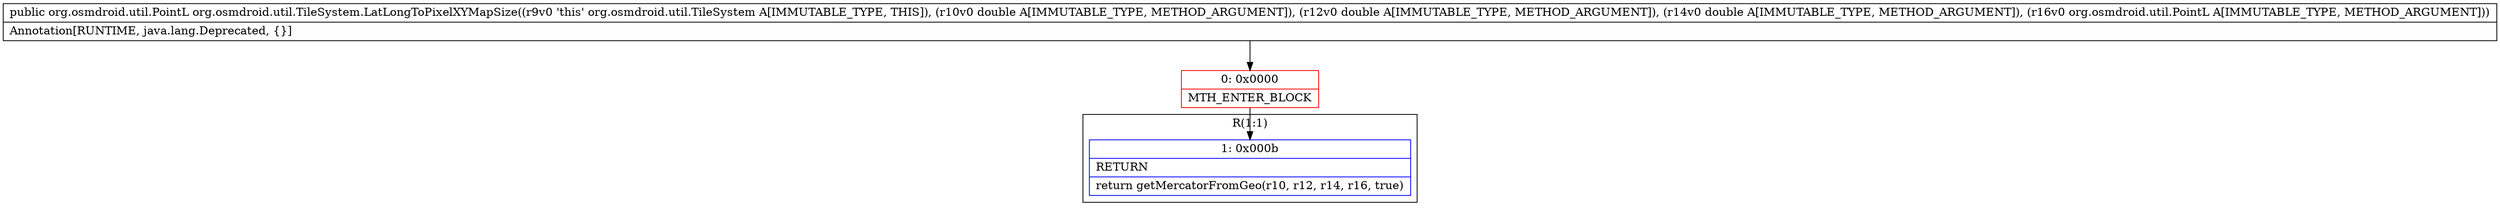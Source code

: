 digraph "CFG fororg.osmdroid.util.TileSystem.LatLongToPixelXYMapSize(DDDLorg\/osmdroid\/util\/PointL;)Lorg\/osmdroid\/util\/PointL;" {
subgraph cluster_Region_1957742674 {
label = "R(1:1)";
node [shape=record,color=blue];
Node_1 [shape=record,label="{1\:\ 0x000b|RETURN\l|return getMercatorFromGeo(r10, r12, r14, r16, true)\l}"];
}
Node_0 [shape=record,color=red,label="{0\:\ 0x0000|MTH_ENTER_BLOCK\l}"];
MethodNode[shape=record,label="{public org.osmdroid.util.PointL org.osmdroid.util.TileSystem.LatLongToPixelXYMapSize((r9v0 'this' org.osmdroid.util.TileSystem A[IMMUTABLE_TYPE, THIS]), (r10v0 double A[IMMUTABLE_TYPE, METHOD_ARGUMENT]), (r12v0 double A[IMMUTABLE_TYPE, METHOD_ARGUMENT]), (r14v0 double A[IMMUTABLE_TYPE, METHOD_ARGUMENT]), (r16v0 org.osmdroid.util.PointL A[IMMUTABLE_TYPE, METHOD_ARGUMENT]))  | Annotation[RUNTIME, java.lang.Deprecated, \{\}]\l}"];
MethodNode -> Node_0;
Node_0 -> Node_1;
}

